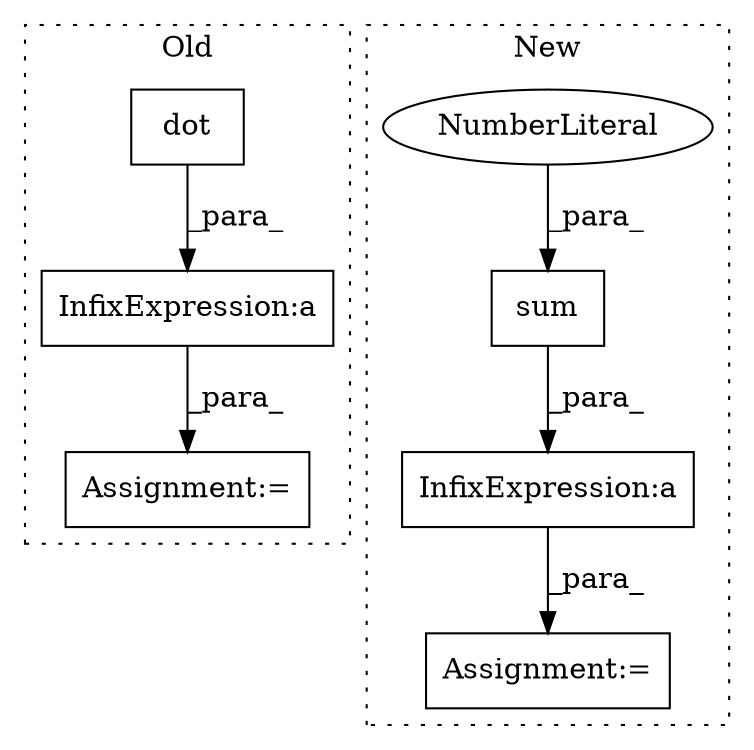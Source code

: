 digraph G {
subgraph cluster0 {
1 [label="dot" a="32" s="6031,6135" l="4,1" shape="box"];
4 [label="Assignment:=" a="7" s="5949" l="1" shape="box"];
7 [label="InfixExpression:a" a="27" s="5964" l="3" shape="box"];
label = "Old";
style="dotted";
}
subgraph cluster1 {
2 [label="sum" a="32" s="5959,5964" l="4,1" shape="box"];
3 [label="Assignment:=" a="7" s="5860" l="1" shape="box"];
5 [label="NumberLiteral" a="34" s="5963" l="1" shape="ellipse"];
6 [label="InfixExpression:a" a="27" s="5943" l="3" shape="box"];
label = "New";
style="dotted";
}
1 -> 7 [label="_para_"];
2 -> 6 [label="_para_"];
5 -> 2 [label="_para_"];
6 -> 3 [label="_para_"];
7 -> 4 [label="_para_"];
}